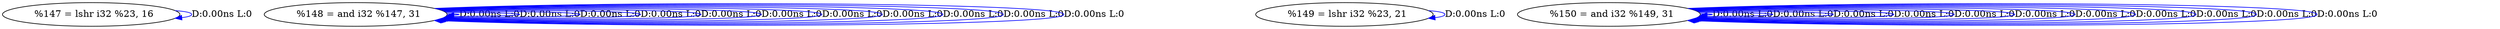 digraph {
Node0x25fd220[label="  %147 = lshr i32 %23, 16"];
Node0x25fd220 -> Node0x25fd220[label="D:0.00ns L:0",color=blue];
Node0x25fd300[label="  %148 = and i32 %147, 31"];
Node0x25fd300 -> Node0x25fd300[label="D:0.00ns L:0",color=blue];
Node0x25fd300 -> Node0x25fd300[label="D:0.00ns L:0",color=blue];
Node0x25fd300 -> Node0x25fd300[label="D:0.00ns L:0",color=blue];
Node0x25fd300 -> Node0x25fd300[label="D:0.00ns L:0",color=blue];
Node0x25fd300 -> Node0x25fd300[label="D:0.00ns L:0",color=blue];
Node0x25fd300 -> Node0x25fd300[label="D:0.00ns L:0",color=blue];
Node0x25fd300 -> Node0x25fd300[label="D:0.00ns L:0",color=blue];
Node0x25fd300 -> Node0x25fd300[label="D:0.00ns L:0",color=blue];
Node0x25fd300 -> Node0x25fd300[label="D:0.00ns L:0",color=blue];
Node0x25fd300 -> Node0x25fd300[label="D:0.00ns L:0",color=blue];
Node0x25fd300 -> Node0x25fd300[label="D:0.00ns L:0",color=blue];
Node0x25fd3e0[label="  %149 = lshr i32 %23, 21"];
Node0x25fd3e0 -> Node0x25fd3e0[label="D:0.00ns L:0",color=blue];
Node0x25fd4c0[label="  %150 = and i32 %149, 31"];
Node0x25fd4c0 -> Node0x25fd4c0[label="D:0.00ns L:0",color=blue];
Node0x25fd4c0 -> Node0x25fd4c0[label="D:0.00ns L:0",color=blue];
Node0x25fd4c0 -> Node0x25fd4c0[label="D:0.00ns L:0",color=blue];
Node0x25fd4c0 -> Node0x25fd4c0[label="D:0.00ns L:0",color=blue];
Node0x25fd4c0 -> Node0x25fd4c0[label="D:0.00ns L:0",color=blue];
Node0x25fd4c0 -> Node0x25fd4c0[label="D:0.00ns L:0",color=blue];
Node0x25fd4c0 -> Node0x25fd4c0[label="D:0.00ns L:0",color=blue];
Node0x25fd4c0 -> Node0x25fd4c0[label="D:0.00ns L:0",color=blue];
Node0x25fd4c0 -> Node0x25fd4c0[label="D:0.00ns L:0",color=blue];
Node0x25fd4c0 -> Node0x25fd4c0[label="D:0.00ns L:0",color=blue];
Node0x25fd4c0 -> Node0x25fd4c0[label="D:0.00ns L:0",color=blue];
}
